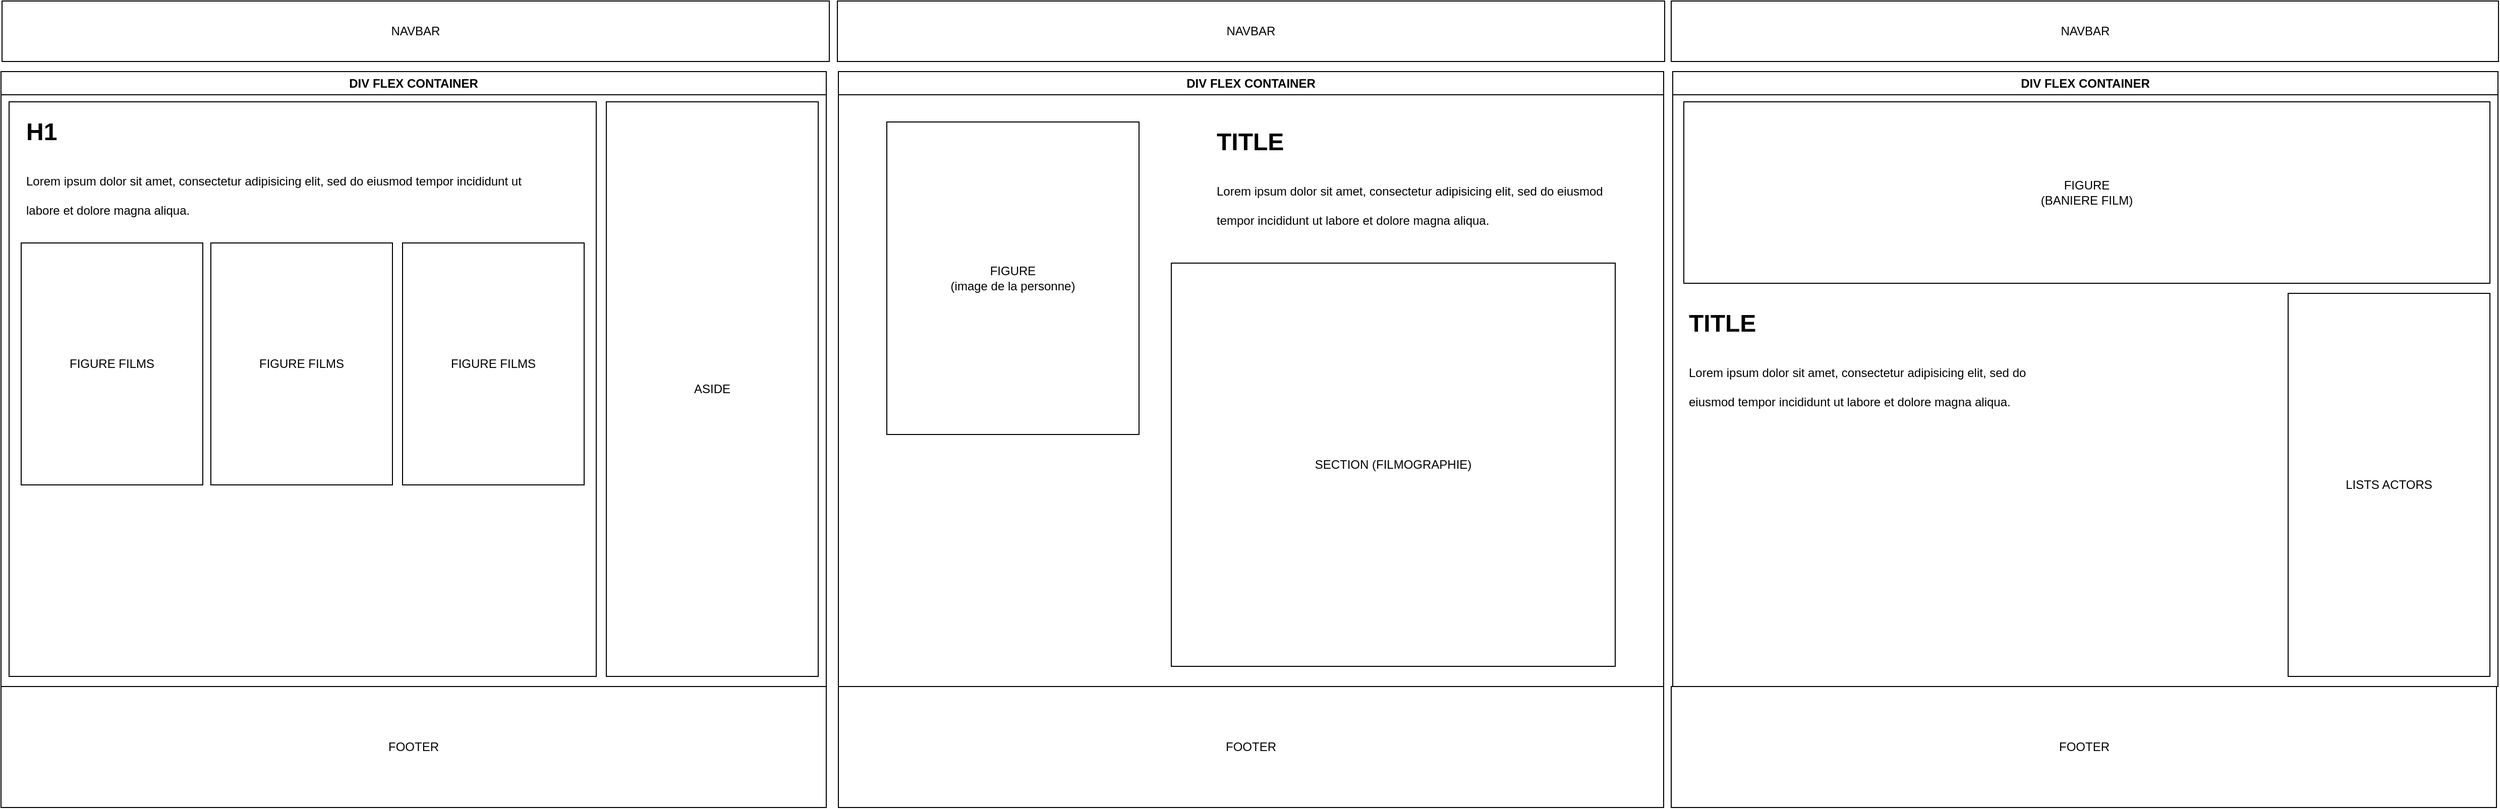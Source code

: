 <mxfile version="21.0.2" type="device"><diagram name="Page-1" id="uXHh7wGGkeW6Zxk2PfWb"><mxGraphModel dx="1990" dy="1027" grid="1" gridSize="10" guides="1" tooltips="1" connect="1" arrows="1" fold="1" page="1" pageScale="1" pageWidth="827" pageHeight="1169" math="0" shadow="0"><root><mxCell id="0"/><mxCell id="1" parent="0"/><mxCell id="oT_NQDAtzgsbuMlE8DwL-1" value="NAVBAR" style="rounded=0;whiteSpace=wrap;html=1;" vertex="1" parent="1"><mxGeometry x="3" width="820" height="60" as="geometry"/></mxCell><mxCell id="oT_NQDAtzgsbuMlE8DwL-4" value="DIV FLEX CONTAINER" style="swimlane;whiteSpace=wrap;html=1;startSize=23;" vertex="1" parent="1"><mxGeometry x="2" y="70" width="818" height="610" as="geometry"><mxRectangle x="2" y="70" width="140" height="30" as="alternateBounds"/></mxGeometry></mxCell><mxCell id="oT_NQDAtzgsbuMlE8DwL-9" value="" style="rounded=0;whiteSpace=wrap;html=1;" vertex="1" parent="oT_NQDAtzgsbuMlE8DwL-4"><mxGeometry x="8" y="30" width="582" height="570" as="geometry"/></mxCell><mxCell id="oT_NQDAtzgsbuMlE8DwL-5" value="&lt;h1&gt;&lt;span style=&quot;background-color: initial;&quot;&gt;H1&lt;/span&gt;&lt;/h1&gt;&lt;h1&gt;&lt;span style=&quot;background-color: initial; font-size: 12px; font-weight: normal;&quot;&gt;Lorem ipsum dolor sit amet, consectetur adipisicing elit, sed do eiusmod tempor incididunt ut labore et dolore magna aliqua.&lt;/span&gt;&lt;br&gt;&lt;/h1&gt;" style="text;html=1;strokeColor=none;fillColor=none;spacing=5;spacingTop=-20;whiteSpace=wrap;overflow=hidden;rounded=0;" vertex="1" parent="oT_NQDAtzgsbuMlE8DwL-4"><mxGeometry x="20" y="40" width="510" height="120" as="geometry"/></mxCell><mxCell id="oT_NQDAtzgsbuMlE8DwL-6" value="FIGURE FILMS" style="rounded=0;whiteSpace=wrap;html=1;" vertex="1" parent="oT_NQDAtzgsbuMlE8DwL-4"><mxGeometry x="20" y="170" width="180" height="240" as="geometry"/></mxCell><mxCell id="oT_NQDAtzgsbuMlE8DwL-7" value="ASIDE" style="rounded=0;whiteSpace=wrap;html=1;" vertex="1" parent="oT_NQDAtzgsbuMlE8DwL-4"><mxGeometry x="600" y="30" width="210" height="570" as="geometry"/></mxCell><mxCell id="oT_NQDAtzgsbuMlE8DwL-28" value="FIGURE FILMS" style="rounded=0;whiteSpace=wrap;html=1;" vertex="1" parent="oT_NQDAtzgsbuMlE8DwL-4"><mxGeometry x="208" y="170" width="180" height="240" as="geometry"/></mxCell><mxCell id="oT_NQDAtzgsbuMlE8DwL-29" value="FIGURE FILMS" style="rounded=0;whiteSpace=wrap;html=1;" vertex="1" parent="oT_NQDAtzgsbuMlE8DwL-4"><mxGeometry x="398" y="170" width="180" height="240" as="geometry"/></mxCell><mxCell id="oT_NQDAtzgsbuMlE8DwL-10" value="FOOTER" style="rounded=0;whiteSpace=wrap;html=1;" vertex="1" parent="1"><mxGeometry x="2" y="680" width="818" height="120" as="geometry"/></mxCell><mxCell id="oT_NQDAtzgsbuMlE8DwL-14" value="NAVBAR" style="rounded=0;whiteSpace=wrap;html=1;" vertex="1" parent="1"><mxGeometry x="831" width="820" height="60" as="geometry"/></mxCell><mxCell id="oT_NQDAtzgsbuMlE8DwL-15" value="DIV FLEX CONTAINER" style="swimlane;whiteSpace=wrap;html=1;startSize=23;" vertex="1" parent="1"><mxGeometry x="832" y="70" width="818" height="610" as="geometry"><mxRectangle x="2" y="70" width="140" height="30" as="alternateBounds"/></mxGeometry></mxCell><mxCell id="oT_NQDAtzgsbuMlE8DwL-17" value="&lt;h1&gt;TITLE&lt;/h1&gt;&lt;h1&gt;&lt;span style=&quot;background-color: initial; font-size: 12px; font-weight: normal;&quot;&gt;Lorem ipsum dolor sit amet, consectetur adipisicing elit, sed do eiusmod tempor incididunt ut labore et dolore magna aliqua.&lt;/span&gt;&lt;br&gt;&lt;/h1&gt;" style="text;html=1;strokeColor=none;fillColor=none;spacing=5;spacingTop=-20;whiteSpace=wrap;overflow=hidden;rounded=0;" vertex="1" parent="oT_NQDAtzgsbuMlE8DwL-15"><mxGeometry x="370" y="50" width="400" height="120" as="geometry"/></mxCell><mxCell id="oT_NQDAtzgsbuMlE8DwL-18" value="FIGURE&lt;br&gt;(image de la personne)" style="rounded=0;whiteSpace=wrap;html=1;" vertex="1" parent="oT_NQDAtzgsbuMlE8DwL-15"><mxGeometry x="48" y="50" width="250" height="310" as="geometry"/></mxCell><mxCell id="oT_NQDAtzgsbuMlE8DwL-21" value="SECTION (FILMOGRAPHIE)" style="rounded=0;whiteSpace=wrap;html=1;" vertex="1" parent="oT_NQDAtzgsbuMlE8DwL-15"><mxGeometry x="330" y="190" width="440" height="400" as="geometry"/></mxCell><mxCell id="oT_NQDAtzgsbuMlE8DwL-20" value="FOOTER" style="rounded=0;whiteSpace=wrap;html=1;" vertex="1" parent="1"><mxGeometry x="832" y="680" width="818" height="120" as="geometry"/></mxCell><mxCell id="oT_NQDAtzgsbuMlE8DwL-22" value="NAVBAR" style="rounded=0;whiteSpace=wrap;html=1;" vertex="1" parent="1"><mxGeometry x="1657.5" width="820" height="60" as="geometry"/></mxCell><mxCell id="oT_NQDAtzgsbuMlE8DwL-23" value="DIV FLEX CONTAINER" style="swimlane;whiteSpace=wrap;html=1;startSize=23;" vertex="1" parent="1"><mxGeometry x="1659" y="70" width="818" height="610" as="geometry"><mxRectangle x="2" y="70" width="140" height="30" as="alternateBounds"/></mxGeometry></mxCell><mxCell id="oT_NQDAtzgsbuMlE8DwL-24" value="&lt;h1&gt;TITLE&lt;/h1&gt;&lt;h1&gt;&lt;span style=&quot;background-color: initial; font-size: 12px; font-weight: normal;&quot;&gt;Lorem ipsum dolor sit amet, consectetur adipisicing elit, sed do eiusmod tempor incididunt ut labore et dolore magna aliqua.&lt;/span&gt;&lt;br&gt;&lt;/h1&gt;" style="text;html=1;strokeColor=none;fillColor=none;spacing=5;spacingTop=-20;whiteSpace=wrap;overflow=hidden;rounded=0;" vertex="1" parent="oT_NQDAtzgsbuMlE8DwL-23"><mxGeometry x="11" y="230" width="379" height="120" as="geometry"/></mxCell><mxCell id="oT_NQDAtzgsbuMlE8DwL-25" value="FIGURE&lt;br&gt;(BANIERE FILM)" style="rounded=0;whiteSpace=wrap;html=1;" vertex="1" parent="oT_NQDAtzgsbuMlE8DwL-23"><mxGeometry x="11" y="30" width="799" height="180" as="geometry"/></mxCell><mxCell id="oT_NQDAtzgsbuMlE8DwL-35" value="LISTS ACTORS" style="rounded=0;whiteSpace=wrap;html=1;" vertex="1" parent="oT_NQDAtzgsbuMlE8DwL-23"><mxGeometry x="610" y="220" width="200" height="380" as="geometry"/></mxCell><mxCell id="oT_NQDAtzgsbuMlE8DwL-27" value="FOOTER" style="rounded=0;whiteSpace=wrap;html=1;" vertex="1" parent="1"><mxGeometry x="1657.5" y="680" width="818" height="120" as="geometry"/></mxCell></root></mxGraphModel></diagram></mxfile>